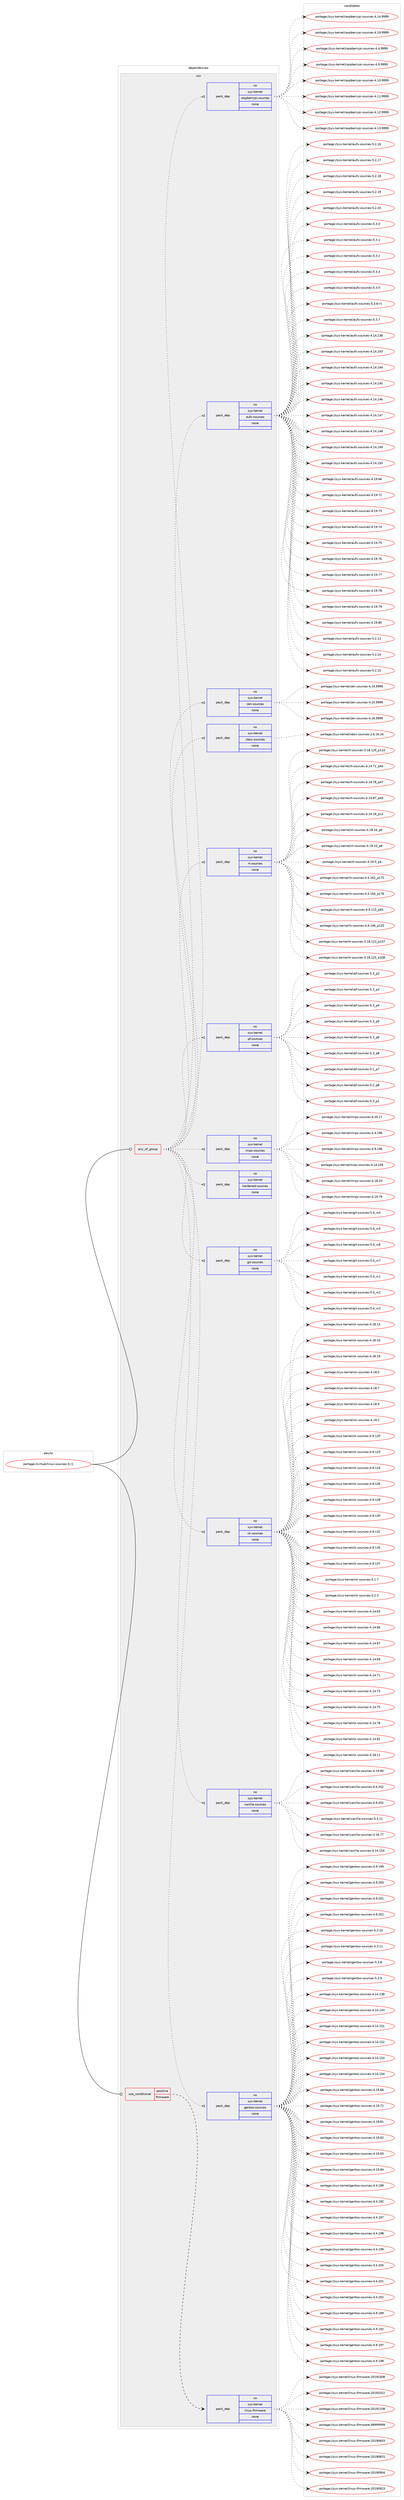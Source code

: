digraph prolog {

# *************
# Graph options
# *************

newrank=true;
concentrate=true;
compound=true;
graph [rankdir=LR,fontname=Helvetica,fontsize=10,ranksep=1.5];#, ranksep=2.5, nodesep=0.2];
edge  [arrowhead=vee];
node  [fontname=Helvetica,fontsize=10];

# **********
# The ebuild
# **********

subgraph cluster_leftcol {
color=gray;
rank=same;
label=<<i>ebuild</i>>;
id [label="portage://virtual/linux-sources-3-r1", color=red, width=4, href="../virtual/linux-sources-3-r1.svg"];
}

# ****************
# The dependencies
# ****************

subgraph cluster_midcol {
color=gray;
label=<<i>dependencies</i>>;
subgraph cluster_compile {
fillcolor="#eeeeee";
style=filled;
label=<<i>compile</i>>;
}
subgraph cluster_compileandrun {
fillcolor="#eeeeee";
style=filled;
label=<<i>compile and run</i>>;
}
subgraph cluster_run {
fillcolor="#eeeeee";
style=filled;
label=<<i>run</i>>;
subgraph any7149 {
dependency434065 [label=<<TABLE BORDER="0" CELLBORDER="1" CELLSPACING="0" CELLPADDING="4"><TR><TD CELLPADDING="10">any_of_group</TD></TR></TABLE>>, shape=none, color=red];subgraph pack321672 {
dependency434066 [label=<<TABLE BORDER="0" CELLBORDER="1" CELLSPACING="0" CELLPADDING="4" WIDTH="220"><TR><TD ROWSPAN="6" CELLPADDING="30">pack_dep</TD></TR><TR><TD WIDTH="110">no</TD></TR><TR><TD>sys-kernel</TD></TR><TR><TD>gentoo-sources</TD></TR><TR><TD>none</TD></TR><TR><TD></TD></TR></TABLE>>, shape=none, color=blue];
}
dependency434065:e -> dependency434066:w [weight=20,style="dotted",arrowhead="oinv"];
subgraph pack321673 {
dependency434067 [label=<<TABLE BORDER="0" CELLBORDER="1" CELLSPACING="0" CELLPADDING="4" WIDTH="220"><TR><TD ROWSPAN="6" CELLPADDING="30">pack_dep</TD></TR><TR><TD WIDTH="110">no</TD></TR><TR><TD>sys-kernel</TD></TR><TR><TD>vanilla-sources</TD></TR><TR><TD>none</TD></TR><TR><TD></TD></TR></TABLE>>, shape=none, color=blue];
}
dependency434065:e -> dependency434067:w [weight=20,style="dotted",arrowhead="oinv"];
subgraph pack321674 {
dependency434068 [label=<<TABLE BORDER="0" CELLBORDER="1" CELLSPACING="0" CELLPADDING="4" WIDTH="220"><TR><TD ROWSPAN="6" CELLPADDING="30">pack_dep</TD></TR><TR><TD WIDTH="110">no</TD></TR><TR><TD>sys-kernel</TD></TR><TR><TD>ck-sources</TD></TR><TR><TD>none</TD></TR><TR><TD></TD></TR></TABLE>>, shape=none, color=blue];
}
dependency434065:e -> dependency434068:w [weight=20,style="dotted",arrowhead="oinv"];
subgraph pack321675 {
dependency434069 [label=<<TABLE BORDER="0" CELLBORDER="1" CELLSPACING="0" CELLPADDING="4" WIDTH="220"><TR><TD ROWSPAN="6" CELLPADDING="30">pack_dep</TD></TR><TR><TD WIDTH="110">no</TD></TR><TR><TD>sys-kernel</TD></TR><TR><TD>git-sources</TD></TR><TR><TD>none</TD></TR><TR><TD></TD></TR></TABLE>>, shape=none, color=blue];
}
dependency434065:e -> dependency434069:w [weight=20,style="dotted",arrowhead="oinv"];
subgraph pack321676 {
dependency434070 [label=<<TABLE BORDER="0" CELLBORDER="1" CELLSPACING="0" CELLPADDING="4" WIDTH="220"><TR><TD ROWSPAN="6" CELLPADDING="30">pack_dep</TD></TR><TR><TD WIDTH="110">no</TD></TR><TR><TD>sys-kernel</TD></TR><TR><TD>hardened-sources</TD></TR><TR><TD>none</TD></TR><TR><TD></TD></TR></TABLE>>, shape=none, color=blue];
}
dependency434065:e -> dependency434070:w [weight=20,style="dotted",arrowhead="oinv"];
subgraph pack321677 {
dependency434071 [label=<<TABLE BORDER="0" CELLBORDER="1" CELLSPACING="0" CELLPADDING="4" WIDTH="220"><TR><TD ROWSPAN="6" CELLPADDING="30">pack_dep</TD></TR><TR><TD WIDTH="110">no</TD></TR><TR><TD>sys-kernel</TD></TR><TR><TD>mips-sources</TD></TR><TR><TD>none</TD></TR><TR><TD></TD></TR></TABLE>>, shape=none, color=blue];
}
dependency434065:e -> dependency434071:w [weight=20,style="dotted",arrowhead="oinv"];
subgraph pack321678 {
dependency434072 [label=<<TABLE BORDER="0" CELLBORDER="1" CELLSPACING="0" CELLPADDING="4" WIDTH="220"><TR><TD ROWSPAN="6" CELLPADDING="30">pack_dep</TD></TR><TR><TD WIDTH="110">no</TD></TR><TR><TD>sys-kernel</TD></TR><TR><TD>pf-sources</TD></TR><TR><TD>none</TD></TR><TR><TD></TD></TR></TABLE>>, shape=none, color=blue];
}
dependency434065:e -> dependency434072:w [weight=20,style="dotted",arrowhead="oinv"];
subgraph pack321679 {
dependency434073 [label=<<TABLE BORDER="0" CELLBORDER="1" CELLSPACING="0" CELLPADDING="4" WIDTH="220"><TR><TD ROWSPAN="6" CELLPADDING="30">pack_dep</TD></TR><TR><TD WIDTH="110">no</TD></TR><TR><TD>sys-kernel</TD></TR><TR><TD>rt-sources</TD></TR><TR><TD>none</TD></TR><TR><TD></TD></TR></TABLE>>, shape=none, color=blue];
}
dependency434065:e -> dependency434073:w [weight=20,style="dotted",arrowhead="oinv"];
subgraph pack321680 {
dependency434074 [label=<<TABLE BORDER="0" CELLBORDER="1" CELLSPACING="0" CELLPADDING="4" WIDTH="220"><TR><TD ROWSPAN="6" CELLPADDING="30">pack_dep</TD></TR><TR><TD WIDTH="110">no</TD></TR><TR><TD>sys-kernel</TD></TR><TR><TD>xbox-sources</TD></TR><TR><TD>none</TD></TR><TR><TD></TD></TR></TABLE>>, shape=none, color=blue];
}
dependency434065:e -> dependency434074:w [weight=20,style="dotted",arrowhead="oinv"];
subgraph pack321681 {
dependency434075 [label=<<TABLE BORDER="0" CELLBORDER="1" CELLSPACING="0" CELLPADDING="4" WIDTH="220"><TR><TD ROWSPAN="6" CELLPADDING="30">pack_dep</TD></TR><TR><TD WIDTH="110">no</TD></TR><TR><TD>sys-kernel</TD></TR><TR><TD>zen-sources</TD></TR><TR><TD>none</TD></TR><TR><TD></TD></TR></TABLE>>, shape=none, color=blue];
}
dependency434065:e -> dependency434075:w [weight=20,style="dotted",arrowhead="oinv"];
subgraph pack321682 {
dependency434076 [label=<<TABLE BORDER="0" CELLBORDER="1" CELLSPACING="0" CELLPADDING="4" WIDTH="220"><TR><TD ROWSPAN="6" CELLPADDING="30">pack_dep</TD></TR><TR><TD WIDTH="110">no</TD></TR><TR><TD>sys-kernel</TD></TR><TR><TD>aufs-sources</TD></TR><TR><TD>none</TD></TR><TR><TD></TD></TR></TABLE>>, shape=none, color=blue];
}
dependency434065:e -> dependency434076:w [weight=20,style="dotted",arrowhead="oinv"];
subgraph pack321683 {
dependency434077 [label=<<TABLE BORDER="0" CELLBORDER="1" CELLSPACING="0" CELLPADDING="4" WIDTH="220"><TR><TD ROWSPAN="6" CELLPADDING="30">pack_dep</TD></TR><TR><TD WIDTH="110">no</TD></TR><TR><TD>sys-kernel</TD></TR><TR><TD>raspberrypi-sources</TD></TR><TR><TD>none</TD></TR><TR><TD></TD></TR></TABLE>>, shape=none, color=blue];
}
dependency434065:e -> dependency434077:w [weight=20,style="dotted",arrowhead="oinv"];
}
id:e -> dependency434065:w [weight=20,style="solid",arrowhead="odot"];
subgraph cond104982 {
dependency434078 [label=<<TABLE BORDER="0" CELLBORDER="1" CELLSPACING="0" CELLPADDING="4"><TR><TD ROWSPAN="3" CELLPADDING="10">use_conditional</TD></TR><TR><TD>positive</TD></TR><TR><TD>firmware</TD></TR></TABLE>>, shape=none, color=red];
subgraph pack321684 {
dependency434079 [label=<<TABLE BORDER="0" CELLBORDER="1" CELLSPACING="0" CELLPADDING="4" WIDTH="220"><TR><TD ROWSPAN="6" CELLPADDING="30">pack_dep</TD></TR><TR><TD WIDTH="110">no</TD></TR><TR><TD>sys-kernel</TD></TR><TR><TD>linux-firmware</TD></TR><TR><TD>none</TD></TR><TR><TD></TD></TR></TABLE>>, shape=none, color=blue];
}
dependency434078:e -> dependency434079:w [weight=20,style="dashed",arrowhead="vee"];
}
id:e -> dependency434078:w [weight=20,style="solid",arrowhead="odot"];
}
}

# **************
# The candidates
# **************

subgraph cluster_choices {
rank=same;
color=gray;
label=<<i>candidates</i>>;

subgraph choice321672 {
color=black;
nodesep=1;
choiceportage11512111545107101114110101108471031011101161111114511511111711499101115455246495246495156 [label="portage://sys-kernel/gentoo-sources-4.14.138", color=red, width=4,href="../sys-kernel/gentoo-sources-4.14.138.svg"];
choiceportage11512111545107101114110101108471031011101161111114511511111711499101115455246495246495251 [label="portage://sys-kernel/gentoo-sources-4.14.143", color=red, width=4,href="../sys-kernel/gentoo-sources-4.14.143.svg"];
choiceportage11512111545107101114110101108471031011101161111114511511111711499101115455246495246495349 [label="portage://sys-kernel/gentoo-sources-4.14.151", color=red, width=4,href="../sys-kernel/gentoo-sources-4.14.151.svg"];
choiceportage11512111545107101114110101108471031011101161111114511511111711499101115455246495246495350 [label="portage://sys-kernel/gentoo-sources-4.14.152", color=red, width=4,href="../sys-kernel/gentoo-sources-4.14.152.svg"];
choiceportage11512111545107101114110101108471031011101161111114511511111711499101115455246495246495351 [label="portage://sys-kernel/gentoo-sources-4.14.153", color=red, width=4,href="../sys-kernel/gentoo-sources-4.14.153.svg"];
choiceportage11512111545107101114110101108471031011101161111114511511111711499101115455246495246495352 [label="portage://sys-kernel/gentoo-sources-4.14.154", color=red, width=4,href="../sys-kernel/gentoo-sources-4.14.154.svg"];
choiceportage115121115451071011141101011084710310111011611111145115111117114991011154552464957465454 [label="portage://sys-kernel/gentoo-sources-4.19.66", color=red, width=4,href="../sys-kernel/gentoo-sources-4.19.66.svg"];
choiceportage115121115451071011141101011084710310111011611111145115111117114991011154552464957465550 [label="portage://sys-kernel/gentoo-sources-4.19.72", color=red, width=4,href="../sys-kernel/gentoo-sources-4.19.72.svg"];
choiceportage115121115451071011141101011084710310111011611111145115111117114991011154552464957465649 [label="portage://sys-kernel/gentoo-sources-4.19.81", color=red, width=4,href="../sys-kernel/gentoo-sources-4.19.81.svg"];
choiceportage115121115451071011141101011084710310111011611111145115111117114991011154552464957465650 [label="portage://sys-kernel/gentoo-sources-4.19.82", color=red, width=4,href="../sys-kernel/gentoo-sources-4.19.82.svg"];
choiceportage115121115451071011141101011084710310111011611111145115111117114991011154552464957465651 [label="portage://sys-kernel/gentoo-sources-4.19.83", color=red, width=4,href="../sys-kernel/gentoo-sources-4.19.83.svg"];
choiceportage115121115451071011141101011084710310111011611111145115111117114991011154552464957465652 [label="portage://sys-kernel/gentoo-sources-4.19.84", color=red, width=4,href="../sys-kernel/gentoo-sources-4.19.84.svg"];
choiceportage115121115451071011141101011084710310111011611111145115111117114991011154552465246495657 [label="portage://sys-kernel/gentoo-sources-4.4.189", color=red, width=4,href="../sys-kernel/gentoo-sources-4.4.189.svg"];
choiceportage115121115451071011141101011084710310111011611111145115111117114991011154552465246495750 [label="portage://sys-kernel/gentoo-sources-4.4.192", color=red, width=4,href="../sys-kernel/gentoo-sources-4.4.192.svg"];
choiceportage115121115451071011141101011084710310111011611111145115111117114991011154552465246495755 [label="portage://sys-kernel/gentoo-sources-4.4.197", color=red, width=4,href="../sys-kernel/gentoo-sources-4.4.197.svg"];
choiceportage115121115451071011141101011084710310111011611111145115111117114991011154552465246495756 [label="portage://sys-kernel/gentoo-sources-4.4.198", color=red, width=4,href="../sys-kernel/gentoo-sources-4.4.198.svg"];
choiceportage115121115451071011141101011084710310111011611111145115111117114991011154552465246495757 [label="portage://sys-kernel/gentoo-sources-4.4.199", color=red, width=4,href="../sys-kernel/gentoo-sources-4.4.199.svg"];
choiceportage115121115451071011141101011084710310111011611111145115111117114991011154552465246504848 [label="portage://sys-kernel/gentoo-sources-4.4.200", color=red, width=4,href="../sys-kernel/gentoo-sources-4.4.200.svg"];
choiceportage115121115451071011141101011084710310111011611111145115111117114991011154552465246504849 [label="portage://sys-kernel/gentoo-sources-4.4.201", color=red, width=4,href="../sys-kernel/gentoo-sources-4.4.201.svg"];
choiceportage115121115451071011141101011084710310111011611111145115111117114991011154552465246504850 [label="portage://sys-kernel/gentoo-sources-4.4.202", color=red, width=4,href="../sys-kernel/gentoo-sources-4.4.202.svg"];
choiceportage115121115451071011141101011084710310111011611111145115111117114991011154552465746495657 [label="portage://sys-kernel/gentoo-sources-4.9.189", color=red, width=4,href="../sys-kernel/gentoo-sources-4.9.189.svg"];
choiceportage115121115451071011141101011084710310111011611111145115111117114991011154552465746495750 [label="portage://sys-kernel/gentoo-sources-4.9.192", color=red, width=4,href="../sys-kernel/gentoo-sources-4.9.192.svg"];
choiceportage115121115451071011141101011084710310111011611111145115111117114991011154552465746495755 [label="portage://sys-kernel/gentoo-sources-4.9.197", color=red, width=4,href="../sys-kernel/gentoo-sources-4.9.197.svg"];
choiceportage115121115451071011141101011084710310111011611111145115111117114991011154552465746495756 [label="portage://sys-kernel/gentoo-sources-4.9.198", color=red, width=4,href="../sys-kernel/gentoo-sources-4.9.198.svg"];
choiceportage115121115451071011141101011084710310111011611111145115111117114991011154552465746495757 [label="portage://sys-kernel/gentoo-sources-4.9.199", color=red, width=4,href="../sys-kernel/gentoo-sources-4.9.199.svg"];
choiceportage115121115451071011141101011084710310111011611111145115111117114991011154552465746504848 [label="portage://sys-kernel/gentoo-sources-4.9.200", color=red, width=4,href="../sys-kernel/gentoo-sources-4.9.200.svg"];
choiceportage115121115451071011141101011084710310111011611111145115111117114991011154552465746504849 [label="portage://sys-kernel/gentoo-sources-4.9.201", color=red, width=4,href="../sys-kernel/gentoo-sources-4.9.201.svg"];
choiceportage115121115451071011141101011084710310111011611111145115111117114991011154552465746504850 [label="portage://sys-kernel/gentoo-sources-4.9.202", color=red, width=4,href="../sys-kernel/gentoo-sources-4.9.202.svg"];
choiceportage1151211154510710111411010110847103101110116111111451151111171149910111545534651464948 [label="portage://sys-kernel/gentoo-sources-5.3.10", color=red, width=4,href="../sys-kernel/gentoo-sources-5.3.10.svg"];
choiceportage1151211154510710111411010110847103101110116111111451151111171149910111545534651464949 [label="portage://sys-kernel/gentoo-sources-5.3.11", color=red, width=4,href="../sys-kernel/gentoo-sources-5.3.11.svg"];
choiceportage11512111545107101114110101108471031011101161111114511511111711499101115455346514656 [label="portage://sys-kernel/gentoo-sources-5.3.8", color=red, width=4,href="../sys-kernel/gentoo-sources-5.3.8.svg"];
choiceportage11512111545107101114110101108471031011101161111114511511111711499101115455346514657 [label="portage://sys-kernel/gentoo-sources-5.3.9", color=red, width=4,href="../sys-kernel/gentoo-sources-5.3.9.svg"];
dependency434066:e -> choiceportage11512111545107101114110101108471031011101161111114511511111711499101115455246495246495156:w [style=dotted,weight="100"];
dependency434066:e -> choiceportage11512111545107101114110101108471031011101161111114511511111711499101115455246495246495251:w [style=dotted,weight="100"];
dependency434066:e -> choiceportage11512111545107101114110101108471031011101161111114511511111711499101115455246495246495349:w [style=dotted,weight="100"];
dependency434066:e -> choiceportage11512111545107101114110101108471031011101161111114511511111711499101115455246495246495350:w [style=dotted,weight="100"];
dependency434066:e -> choiceportage11512111545107101114110101108471031011101161111114511511111711499101115455246495246495351:w [style=dotted,weight="100"];
dependency434066:e -> choiceportage11512111545107101114110101108471031011101161111114511511111711499101115455246495246495352:w [style=dotted,weight="100"];
dependency434066:e -> choiceportage115121115451071011141101011084710310111011611111145115111117114991011154552464957465454:w [style=dotted,weight="100"];
dependency434066:e -> choiceportage115121115451071011141101011084710310111011611111145115111117114991011154552464957465550:w [style=dotted,weight="100"];
dependency434066:e -> choiceportage115121115451071011141101011084710310111011611111145115111117114991011154552464957465649:w [style=dotted,weight="100"];
dependency434066:e -> choiceportage115121115451071011141101011084710310111011611111145115111117114991011154552464957465650:w [style=dotted,weight="100"];
dependency434066:e -> choiceportage115121115451071011141101011084710310111011611111145115111117114991011154552464957465651:w [style=dotted,weight="100"];
dependency434066:e -> choiceportage115121115451071011141101011084710310111011611111145115111117114991011154552464957465652:w [style=dotted,weight="100"];
dependency434066:e -> choiceportage115121115451071011141101011084710310111011611111145115111117114991011154552465246495657:w [style=dotted,weight="100"];
dependency434066:e -> choiceportage115121115451071011141101011084710310111011611111145115111117114991011154552465246495750:w [style=dotted,weight="100"];
dependency434066:e -> choiceportage115121115451071011141101011084710310111011611111145115111117114991011154552465246495755:w [style=dotted,weight="100"];
dependency434066:e -> choiceportage115121115451071011141101011084710310111011611111145115111117114991011154552465246495756:w [style=dotted,weight="100"];
dependency434066:e -> choiceportage115121115451071011141101011084710310111011611111145115111117114991011154552465246495757:w [style=dotted,weight="100"];
dependency434066:e -> choiceportage115121115451071011141101011084710310111011611111145115111117114991011154552465246504848:w [style=dotted,weight="100"];
dependency434066:e -> choiceportage115121115451071011141101011084710310111011611111145115111117114991011154552465246504849:w [style=dotted,weight="100"];
dependency434066:e -> choiceportage115121115451071011141101011084710310111011611111145115111117114991011154552465246504850:w [style=dotted,weight="100"];
dependency434066:e -> choiceportage115121115451071011141101011084710310111011611111145115111117114991011154552465746495657:w [style=dotted,weight="100"];
dependency434066:e -> choiceportage115121115451071011141101011084710310111011611111145115111117114991011154552465746495750:w [style=dotted,weight="100"];
dependency434066:e -> choiceportage115121115451071011141101011084710310111011611111145115111117114991011154552465746495755:w [style=dotted,weight="100"];
dependency434066:e -> choiceportage115121115451071011141101011084710310111011611111145115111117114991011154552465746495756:w [style=dotted,weight="100"];
dependency434066:e -> choiceportage115121115451071011141101011084710310111011611111145115111117114991011154552465746495757:w [style=dotted,weight="100"];
dependency434066:e -> choiceportage115121115451071011141101011084710310111011611111145115111117114991011154552465746504848:w [style=dotted,weight="100"];
dependency434066:e -> choiceportage115121115451071011141101011084710310111011611111145115111117114991011154552465746504849:w [style=dotted,weight="100"];
dependency434066:e -> choiceportage115121115451071011141101011084710310111011611111145115111117114991011154552465746504850:w [style=dotted,weight="100"];
dependency434066:e -> choiceportage1151211154510710111411010110847103101110116111111451151111171149910111545534651464948:w [style=dotted,weight="100"];
dependency434066:e -> choiceportage1151211154510710111411010110847103101110116111111451151111171149910111545534651464949:w [style=dotted,weight="100"];
dependency434066:e -> choiceportage11512111545107101114110101108471031011101161111114511511111711499101115455346514656:w [style=dotted,weight="100"];
dependency434066:e -> choiceportage11512111545107101114110101108471031011101161111114511511111711499101115455346514657:w [style=dotted,weight="100"];
}
subgraph choice321673 {
color=black;
nodesep=1;
choiceportage1151211154510710111411010110847118971101051081089745115111117114991011154551464954465555 [label="portage://sys-kernel/vanilla-sources-3.16.77", color=red, width=4,href="../sys-kernel/vanilla-sources-3.16.77.svg"];
choiceportage115121115451071011141101011084711897110105108108974511511111711499101115455246495246495352 [label="portage://sys-kernel/vanilla-sources-4.14.154", color=red, width=4,href="../sys-kernel/vanilla-sources-4.14.154.svg"];
choiceportage1151211154510710111411010110847118971101051081089745115111117114991011154552464957465652 [label="portage://sys-kernel/vanilla-sources-4.19.84", color=red, width=4,href="../sys-kernel/vanilla-sources-4.19.84.svg"];
choiceportage1151211154510710111411010110847118971101051081089745115111117114991011154552465246504850 [label="portage://sys-kernel/vanilla-sources-4.4.202", color=red, width=4,href="../sys-kernel/vanilla-sources-4.4.202.svg"];
choiceportage1151211154510710111411010110847118971101051081089745115111117114991011154552465746504850 [label="portage://sys-kernel/vanilla-sources-4.9.202", color=red, width=4,href="../sys-kernel/vanilla-sources-4.9.202.svg"];
choiceportage11512111545107101114110101108471189711010510810897451151111171149910111545534651464949 [label="portage://sys-kernel/vanilla-sources-5.3.11", color=red, width=4,href="../sys-kernel/vanilla-sources-5.3.11.svg"];
dependency434067:e -> choiceportage1151211154510710111411010110847118971101051081089745115111117114991011154551464954465555:w [style=dotted,weight="100"];
dependency434067:e -> choiceportage115121115451071011141101011084711897110105108108974511511111711499101115455246495246495352:w [style=dotted,weight="100"];
dependency434067:e -> choiceportage1151211154510710111411010110847118971101051081089745115111117114991011154552464957465652:w [style=dotted,weight="100"];
dependency434067:e -> choiceportage1151211154510710111411010110847118971101051081089745115111117114991011154552465246504850:w [style=dotted,weight="100"];
dependency434067:e -> choiceportage1151211154510710111411010110847118971101051081089745115111117114991011154552465746504850:w [style=dotted,weight="100"];
dependency434067:e -> choiceportage11512111545107101114110101108471189711010510810897451151111171149910111545534651464949:w [style=dotted,weight="100"];
}
subgraph choice321674 {
color=black;
nodesep=1;
choiceportage11512111545107101114110101108479910745115111117114991011154552464952465451 [label="portage://sys-kernel/ck-sources-4.14.63", color=red, width=4,href="../sys-kernel/ck-sources-4.14.63.svg"];
choiceportage11512111545107101114110101108479910745115111117114991011154552464952465454 [label="portage://sys-kernel/ck-sources-4.14.66", color=red, width=4,href="../sys-kernel/ck-sources-4.14.66.svg"];
choiceportage11512111545107101114110101108479910745115111117114991011154552464952465455 [label="portage://sys-kernel/ck-sources-4.14.67", color=red, width=4,href="../sys-kernel/ck-sources-4.14.67.svg"];
choiceportage11512111545107101114110101108479910745115111117114991011154552464952465457 [label="portage://sys-kernel/ck-sources-4.14.69", color=red, width=4,href="../sys-kernel/ck-sources-4.14.69.svg"];
choiceportage11512111545107101114110101108479910745115111117114991011154552464952465549 [label="portage://sys-kernel/ck-sources-4.14.71", color=red, width=4,href="../sys-kernel/ck-sources-4.14.71.svg"];
choiceportage11512111545107101114110101108479910745115111117114991011154552464952465551 [label="portage://sys-kernel/ck-sources-4.14.73", color=red, width=4,href="../sys-kernel/ck-sources-4.14.73.svg"];
choiceportage11512111545107101114110101108479910745115111117114991011154552464952465553 [label="portage://sys-kernel/ck-sources-4.14.75", color=red, width=4,href="../sys-kernel/ck-sources-4.14.75.svg"];
choiceportage11512111545107101114110101108479910745115111117114991011154552464952465556 [label="portage://sys-kernel/ck-sources-4.14.78", color=red, width=4,href="../sys-kernel/ck-sources-4.14.78.svg"];
choiceportage11512111545107101114110101108479910745115111117114991011154552464952465649 [label="portage://sys-kernel/ck-sources-4.14.81", color=red, width=4,href="../sys-kernel/ck-sources-4.14.81.svg"];
choiceportage11512111545107101114110101108479910745115111117114991011154552464956464949 [label="portage://sys-kernel/ck-sources-4.18.11", color=red, width=4,href="../sys-kernel/ck-sources-4.18.11.svg"];
choiceportage11512111545107101114110101108479910745115111117114991011154552464956464951 [label="portage://sys-kernel/ck-sources-4.18.13", color=red, width=4,href="../sys-kernel/ck-sources-4.18.13.svg"];
choiceportage11512111545107101114110101108479910745115111117114991011154552464956464954 [label="portage://sys-kernel/ck-sources-4.18.16", color=red, width=4,href="../sys-kernel/ck-sources-4.18.16.svg"];
choiceportage11512111545107101114110101108479910745115111117114991011154552464956464957 [label="portage://sys-kernel/ck-sources-4.18.19", color=red, width=4,href="../sys-kernel/ck-sources-4.18.19.svg"];
choiceportage115121115451071011141101011084799107451151111171149910111545524649564653 [label="portage://sys-kernel/ck-sources-4.18.5", color=red, width=4,href="../sys-kernel/ck-sources-4.18.5.svg"];
choiceportage115121115451071011141101011084799107451151111171149910111545524649564655 [label="portage://sys-kernel/ck-sources-4.18.7", color=red, width=4,href="../sys-kernel/ck-sources-4.18.7.svg"];
choiceportage115121115451071011141101011084799107451151111171149910111545524649564657 [label="portage://sys-kernel/ck-sources-4.18.9", color=red, width=4,href="../sys-kernel/ck-sources-4.18.9.svg"];
choiceportage115121115451071011141101011084799107451151111171149910111545524649574650 [label="portage://sys-kernel/ck-sources-4.19.2", color=red, width=4,href="../sys-kernel/ck-sources-4.19.2.svg"];
choiceportage11512111545107101114110101108479910745115111117114991011154552465746495048 [label="portage://sys-kernel/ck-sources-4.9.120", color=red, width=4,href="../sys-kernel/ck-sources-4.9.120.svg"];
choiceportage11512111545107101114110101108479910745115111117114991011154552465746495051 [label="portage://sys-kernel/ck-sources-4.9.123", color=red, width=4,href="../sys-kernel/ck-sources-4.9.123.svg"];
choiceportage11512111545107101114110101108479910745115111117114991011154552465746495052 [label="portage://sys-kernel/ck-sources-4.9.124", color=red, width=4,href="../sys-kernel/ck-sources-4.9.124.svg"];
choiceportage11512111545107101114110101108479910745115111117114991011154552465746495054 [label="portage://sys-kernel/ck-sources-4.9.126", color=red, width=4,href="../sys-kernel/ck-sources-4.9.126.svg"];
choiceportage11512111545107101114110101108479910745115111117114991011154552465746495056 [label="portage://sys-kernel/ck-sources-4.9.128", color=red, width=4,href="../sys-kernel/ck-sources-4.9.128.svg"];
choiceportage11512111545107101114110101108479910745115111117114991011154552465746495148 [label="portage://sys-kernel/ck-sources-4.9.130", color=red, width=4,href="../sys-kernel/ck-sources-4.9.130.svg"];
choiceportage11512111545107101114110101108479910745115111117114991011154552465746495150 [label="portage://sys-kernel/ck-sources-4.9.132", color=red, width=4,href="../sys-kernel/ck-sources-4.9.132.svg"];
choiceportage11512111545107101114110101108479910745115111117114991011154552465746495153 [label="portage://sys-kernel/ck-sources-4.9.135", color=red, width=4,href="../sys-kernel/ck-sources-4.9.135.svg"];
choiceportage11512111545107101114110101108479910745115111117114991011154552465746495155 [label="portage://sys-kernel/ck-sources-4.9.137", color=red, width=4,href="../sys-kernel/ck-sources-4.9.137.svg"];
choiceportage1151211154510710111411010110847991074511511111711499101115455346494655 [label="portage://sys-kernel/ck-sources-5.1.7", color=red, width=4,href="../sys-kernel/ck-sources-5.1.7.svg"];
choiceportage1151211154510710111411010110847991074511511111711499101115455346504651 [label="portage://sys-kernel/ck-sources-5.2.3", color=red, width=4,href="../sys-kernel/ck-sources-5.2.3.svg"];
dependency434068:e -> choiceportage11512111545107101114110101108479910745115111117114991011154552464952465451:w [style=dotted,weight="100"];
dependency434068:e -> choiceportage11512111545107101114110101108479910745115111117114991011154552464952465454:w [style=dotted,weight="100"];
dependency434068:e -> choiceportage11512111545107101114110101108479910745115111117114991011154552464952465455:w [style=dotted,weight="100"];
dependency434068:e -> choiceportage11512111545107101114110101108479910745115111117114991011154552464952465457:w [style=dotted,weight="100"];
dependency434068:e -> choiceportage11512111545107101114110101108479910745115111117114991011154552464952465549:w [style=dotted,weight="100"];
dependency434068:e -> choiceportage11512111545107101114110101108479910745115111117114991011154552464952465551:w [style=dotted,weight="100"];
dependency434068:e -> choiceportage11512111545107101114110101108479910745115111117114991011154552464952465553:w [style=dotted,weight="100"];
dependency434068:e -> choiceportage11512111545107101114110101108479910745115111117114991011154552464952465556:w [style=dotted,weight="100"];
dependency434068:e -> choiceportage11512111545107101114110101108479910745115111117114991011154552464952465649:w [style=dotted,weight="100"];
dependency434068:e -> choiceportage11512111545107101114110101108479910745115111117114991011154552464956464949:w [style=dotted,weight="100"];
dependency434068:e -> choiceportage11512111545107101114110101108479910745115111117114991011154552464956464951:w [style=dotted,weight="100"];
dependency434068:e -> choiceportage11512111545107101114110101108479910745115111117114991011154552464956464954:w [style=dotted,weight="100"];
dependency434068:e -> choiceportage11512111545107101114110101108479910745115111117114991011154552464956464957:w [style=dotted,weight="100"];
dependency434068:e -> choiceportage115121115451071011141101011084799107451151111171149910111545524649564653:w [style=dotted,weight="100"];
dependency434068:e -> choiceportage115121115451071011141101011084799107451151111171149910111545524649564655:w [style=dotted,weight="100"];
dependency434068:e -> choiceportage115121115451071011141101011084799107451151111171149910111545524649564657:w [style=dotted,weight="100"];
dependency434068:e -> choiceportage115121115451071011141101011084799107451151111171149910111545524649574650:w [style=dotted,weight="100"];
dependency434068:e -> choiceportage11512111545107101114110101108479910745115111117114991011154552465746495048:w [style=dotted,weight="100"];
dependency434068:e -> choiceportage11512111545107101114110101108479910745115111117114991011154552465746495051:w [style=dotted,weight="100"];
dependency434068:e -> choiceportage11512111545107101114110101108479910745115111117114991011154552465746495052:w [style=dotted,weight="100"];
dependency434068:e -> choiceportage11512111545107101114110101108479910745115111117114991011154552465746495054:w [style=dotted,weight="100"];
dependency434068:e -> choiceportage11512111545107101114110101108479910745115111117114991011154552465746495056:w [style=dotted,weight="100"];
dependency434068:e -> choiceportage11512111545107101114110101108479910745115111117114991011154552465746495148:w [style=dotted,weight="100"];
dependency434068:e -> choiceportage11512111545107101114110101108479910745115111117114991011154552465746495150:w [style=dotted,weight="100"];
dependency434068:e -> choiceportage11512111545107101114110101108479910745115111117114991011154552465746495153:w [style=dotted,weight="100"];
dependency434068:e -> choiceportage11512111545107101114110101108479910745115111117114991011154552465746495155:w [style=dotted,weight="100"];
dependency434068:e -> choiceportage1151211154510710111411010110847991074511511111711499101115455346494655:w [style=dotted,weight="100"];
dependency434068:e -> choiceportage1151211154510710111411010110847991074511511111711499101115455346504651:w [style=dotted,weight="100"];
}
subgraph choice321675 {
color=black;
nodesep=1;
choiceportage1151211154510710111411010110847103105116451151111171149910111545534652951149949 [label="portage://sys-kernel/git-sources-5.4_rc1", color=red, width=4,href="../sys-kernel/git-sources-5.4_rc1.svg"];
choiceportage1151211154510710111411010110847103105116451151111171149910111545534652951149950 [label="portage://sys-kernel/git-sources-5.4_rc2", color=red, width=4,href="../sys-kernel/git-sources-5.4_rc2.svg"];
choiceportage1151211154510710111411010110847103105116451151111171149910111545534652951149951 [label="portage://sys-kernel/git-sources-5.4_rc3", color=red, width=4,href="../sys-kernel/git-sources-5.4_rc3.svg"];
choiceportage1151211154510710111411010110847103105116451151111171149910111545534652951149952 [label="portage://sys-kernel/git-sources-5.4_rc4", color=red, width=4,href="../sys-kernel/git-sources-5.4_rc4.svg"];
choiceportage1151211154510710111411010110847103105116451151111171149910111545534652951149953 [label="portage://sys-kernel/git-sources-5.4_rc5", color=red, width=4,href="../sys-kernel/git-sources-5.4_rc5.svg"];
choiceportage1151211154510710111411010110847103105116451151111171149910111545534652951149954 [label="portage://sys-kernel/git-sources-5.4_rc6", color=red, width=4,href="../sys-kernel/git-sources-5.4_rc6.svg"];
choiceportage1151211154510710111411010110847103105116451151111171149910111545534652951149955 [label="portage://sys-kernel/git-sources-5.4_rc7", color=red, width=4,href="../sys-kernel/git-sources-5.4_rc7.svg"];
dependency434069:e -> choiceportage1151211154510710111411010110847103105116451151111171149910111545534652951149949:w [style=dotted,weight="100"];
dependency434069:e -> choiceportage1151211154510710111411010110847103105116451151111171149910111545534652951149950:w [style=dotted,weight="100"];
dependency434069:e -> choiceportage1151211154510710111411010110847103105116451151111171149910111545534652951149951:w [style=dotted,weight="100"];
dependency434069:e -> choiceportage1151211154510710111411010110847103105116451151111171149910111545534652951149952:w [style=dotted,weight="100"];
dependency434069:e -> choiceportage1151211154510710111411010110847103105116451151111171149910111545534652951149953:w [style=dotted,weight="100"];
dependency434069:e -> choiceportage1151211154510710111411010110847103105116451151111171149910111545534652951149954:w [style=dotted,weight="100"];
dependency434069:e -> choiceportage1151211154510710111411010110847103105116451151111171149910111545534652951149955:w [style=dotted,weight="100"];
}
subgraph choice321676 {
color=black;
nodesep=1;
}
subgraph choice321677 {
color=black;
nodesep=1;
choiceportage11512111545107101114110101108471091051121154511511111711499101115455246495246495257 [label="portage://sys-kernel/mips-sources-4.14.149", color=red, width=4,href="../sys-kernel/mips-sources-4.14.149.svg"];
choiceportage115121115451071011141101011084710910511211545115111117114991011154552464956465048 [label="portage://sys-kernel/mips-sources-4.18.20", color=red, width=4,href="../sys-kernel/mips-sources-4.18.20.svg"];
choiceportage115121115451071011141101011084710910511211545115111117114991011154552464957465557 [label="portage://sys-kernel/mips-sources-4.19.79", color=red, width=4,href="../sys-kernel/mips-sources-4.19.79.svg"];
choiceportage115121115451071011141101011084710910511211545115111117114991011154552465048464955 [label="portage://sys-kernel/mips-sources-4.20.17", color=red, width=4,href="../sys-kernel/mips-sources-4.20.17.svg"];
choiceportage115121115451071011141101011084710910511211545115111117114991011154552465246495754 [label="portage://sys-kernel/mips-sources-4.4.196", color=red, width=4,href="../sys-kernel/mips-sources-4.4.196.svg"];
choiceportage115121115451071011141101011084710910511211545115111117114991011154552465746495754 [label="portage://sys-kernel/mips-sources-4.9.196", color=red, width=4,href="../sys-kernel/mips-sources-4.9.196.svg"];
dependency434071:e -> choiceportage11512111545107101114110101108471091051121154511511111711499101115455246495246495257:w [style=dotted,weight="100"];
dependency434071:e -> choiceportage115121115451071011141101011084710910511211545115111117114991011154552464956465048:w [style=dotted,weight="100"];
dependency434071:e -> choiceportage115121115451071011141101011084710910511211545115111117114991011154552464957465557:w [style=dotted,weight="100"];
dependency434071:e -> choiceportage115121115451071011141101011084710910511211545115111117114991011154552465048464955:w [style=dotted,weight="100"];
dependency434071:e -> choiceportage115121115451071011141101011084710910511211545115111117114991011154552465246495754:w [style=dotted,weight="100"];
dependency434071:e -> choiceportage115121115451071011141101011084710910511211545115111117114991011154552465746495754:w [style=dotted,weight="100"];
}
subgraph choice321678 {
color=black;
nodesep=1;
choiceportage11512111545107101114110101108471121024511511111711499101115455346499511255 [label="portage://sys-kernel/pf-sources-5.1_p7", color=red, width=4,href="../sys-kernel/pf-sources-5.1_p7.svg"];
choiceportage11512111545107101114110101108471121024511511111711499101115455346509511256 [label="portage://sys-kernel/pf-sources-5.2_p8", color=red, width=4,href="../sys-kernel/pf-sources-5.2_p8.svg"];
choiceportage11512111545107101114110101108471121024511511111711499101115455346519511249 [label="portage://sys-kernel/pf-sources-5.3_p1", color=red, width=4,href="../sys-kernel/pf-sources-5.3_p1.svg"];
choiceportage11512111545107101114110101108471121024511511111711499101115455346519511250 [label="portage://sys-kernel/pf-sources-5.3_p2", color=red, width=4,href="../sys-kernel/pf-sources-5.3_p2.svg"];
choiceportage11512111545107101114110101108471121024511511111711499101115455346519511251 [label="portage://sys-kernel/pf-sources-5.3_p3", color=red, width=4,href="../sys-kernel/pf-sources-5.3_p3.svg"];
choiceportage11512111545107101114110101108471121024511511111711499101115455346519511252 [label="portage://sys-kernel/pf-sources-5.3_p4", color=red, width=4,href="../sys-kernel/pf-sources-5.3_p4.svg"];
choiceportage11512111545107101114110101108471121024511511111711499101115455346519511253 [label="portage://sys-kernel/pf-sources-5.3_p5", color=red, width=4,href="../sys-kernel/pf-sources-5.3_p5.svg"];
choiceportage11512111545107101114110101108471121024511511111711499101115455346519511254 [label="portage://sys-kernel/pf-sources-5.3_p6", color=red, width=4,href="../sys-kernel/pf-sources-5.3_p6.svg"];
choiceportage11512111545107101114110101108471121024511511111711499101115455346519511256 [label="portage://sys-kernel/pf-sources-5.3_p8", color=red, width=4,href="../sys-kernel/pf-sources-5.3_p8.svg"];
dependency434072:e -> choiceportage11512111545107101114110101108471121024511511111711499101115455346499511255:w [style=dotted,weight="100"];
dependency434072:e -> choiceportage11512111545107101114110101108471121024511511111711499101115455346509511256:w [style=dotted,weight="100"];
dependency434072:e -> choiceportage11512111545107101114110101108471121024511511111711499101115455346519511249:w [style=dotted,weight="100"];
dependency434072:e -> choiceportage11512111545107101114110101108471121024511511111711499101115455346519511250:w [style=dotted,weight="100"];
dependency434072:e -> choiceportage11512111545107101114110101108471121024511511111711499101115455346519511251:w [style=dotted,weight="100"];
dependency434072:e -> choiceportage11512111545107101114110101108471121024511511111711499101115455346519511252:w [style=dotted,weight="100"];
dependency434072:e -> choiceportage11512111545107101114110101108471121024511511111711499101115455346519511253:w [style=dotted,weight="100"];
dependency434072:e -> choiceportage11512111545107101114110101108471121024511511111711499101115455346519511254:w [style=dotted,weight="100"];
dependency434072:e -> choiceportage11512111545107101114110101108471121024511511111711499101115455346519511256:w [style=dotted,weight="100"];
}
subgraph choice321679 {
color=black;
nodesep=1;
choiceportage1151211154510710111411010110847114116451151111171149910111545514649564649505195112494855 [label="portage://sys-kernel/rt-sources-3.18.123_p107", color=red, width=4,href="../sys-kernel/rt-sources-3.18.123_p107.svg"];
choiceportage1151211154510710111411010110847114116451151111171149910111545514649564649505395112494856 [label="portage://sys-kernel/rt-sources-3.18.125_p108", color=red, width=4,href="../sys-kernel/rt-sources-3.18.125_p108.svg"];
choiceportage1151211154510710111411010110847114116451151111171149910111545514649564649505795112494948 [label="portage://sys-kernel/rt-sources-3.18.129_p110", color=red, width=4,href="../sys-kernel/rt-sources-3.18.129_p110.svg"];
choiceportage115121115451071011141101011084711411645115111117114991011154552464952465549951125252 [label="portage://sys-kernel/rt-sources-4.14.71_p44", color=red, width=4,href="../sys-kernel/rt-sources-4.14.71_p44.svg"];
choiceportage115121115451071011141101011084711411645115111117114991011154552464952465556951125255 [label="portage://sys-kernel/rt-sources-4.14.78_p47", color=red, width=4,href="../sys-kernel/rt-sources-4.14.78_p47.svg"];
choiceportage115121115451071011141101011084711411645115111117114991011154552464952465655951125257 [label="portage://sys-kernel/rt-sources-4.14.87_p49", color=red, width=4,href="../sys-kernel/rt-sources-4.14.87_p49.svg"];
choiceportage115121115451071011141101011084711411645115111117114991011154552464954464956951124950 [label="portage://sys-kernel/rt-sources-4.16.18_p12", color=red, width=4,href="../sys-kernel/rt-sources-4.16.18_p12.svg"];
choiceportage1151211154510710111411010110847114116451151111171149910111545524649564649549511257 [label="portage://sys-kernel/rt-sources-4.18.16_p9", color=red, width=4,href="../sys-kernel/rt-sources-4.18.16_p9.svg"];
choiceportage1151211154510710111411010110847114116451151111171149910111545524649574649489511256 [label="portage://sys-kernel/rt-sources-4.19.10_p8", color=red, width=4,href="../sys-kernel/rt-sources-4.19.10_p8.svg"];
choiceportage11512111545107101114110101108471141164511511111711499101115455246495746539511252 [label="portage://sys-kernel/rt-sources-4.19.5_p4", color=red, width=4,href="../sys-kernel/rt-sources-4.19.5_p4.svg"];
choiceportage11512111545107101114110101108471141164511511111711499101115455246524649545095112495553 [label="portage://sys-kernel/rt-sources-4.4.162_p175", color=red, width=4,href="../sys-kernel/rt-sources-4.4.162_p175.svg"];
choiceportage11512111545107101114110101108471141164511511111711499101115455246524649545295112495554 [label="portage://sys-kernel/rt-sources-4.4.164_p176", color=red, width=4,href="../sys-kernel/rt-sources-4.4.164_p176.svg"];
choiceportage115121115451071011141101011084711411645115111117114991011154552465746494953951125751 [label="portage://sys-kernel/rt-sources-4.9.115_p93", color=red, width=4,href="../sys-kernel/rt-sources-4.9.115_p93.svg"];
choiceportage11512111545107101114110101108471141164511511111711499101115455246574649525495112495053 [label="portage://sys-kernel/rt-sources-4.9.146_p125", color=red, width=4,href="../sys-kernel/rt-sources-4.9.146_p125.svg"];
dependency434073:e -> choiceportage1151211154510710111411010110847114116451151111171149910111545514649564649505195112494855:w [style=dotted,weight="100"];
dependency434073:e -> choiceportage1151211154510710111411010110847114116451151111171149910111545514649564649505395112494856:w [style=dotted,weight="100"];
dependency434073:e -> choiceportage1151211154510710111411010110847114116451151111171149910111545514649564649505795112494948:w [style=dotted,weight="100"];
dependency434073:e -> choiceportage115121115451071011141101011084711411645115111117114991011154552464952465549951125252:w [style=dotted,weight="100"];
dependency434073:e -> choiceportage115121115451071011141101011084711411645115111117114991011154552464952465556951125255:w [style=dotted,weight="100"];
dependency434073:e -> choiceportage115121115451071011141101011084711411645115111117114991011154552464952465655951125257:w [style=dotted,weight="100"];
dependency434073:e -> choiceportage115121115451071011141101011084711411645115111117114991011154552464954464956951124950:w [style=dotted,weight="100"];
dependency434073:e -> choiceportage1151211154510710111411010110847114116451151111171149910111545524649564649549511257:w [style=dotted,weight="100"];
dependency434073:e -> choiceportage1151211154510710111411010110847114116451151111171149910111545524649574649489511256:w [style=dotted,weight="100"];
dependency434073:e -> choiceportage11512111545107101114110101108471141164511511111711499101115455246495746539511252:w [style=dotted,weight="100"];
dependency434073:e -> choiceportage11512111545107101114110101108471141164511511111711499101115455246524649545095112495553:w [style=dotted,weight="100"];
dependency434073:e -> choiceportage11512111545107101114110101108471141164511511111711499101115455246524649545295112495554:w [style=dotted,weight="100"];
dependency434073:e -> choiceportage115121115451071011141101011084711411645115111117114991011154552465746494953951125751:w [style=dotted,weight="100"];
dependency434073:e -> choiceportage11512111545107101114110101108471141164511511111711499101115455246574649525495112495053:w [style=dotted,weight="100"];
}
subgraph choice321680 {
color=black;
nodesep=1;
choiceportage115121115451071011141101011084712098111120451151111171149910111545504654464954465054 [label="portage://sys-kernel/xbox-sources-2.6.16.26", color=red, width=4,href="../sys-kernel/xbox-sources-2.6.16.26.svg"];
dependency434074:e -> choiceportage115121115451071011141101011084712098111120451151111171149910111545504654464954465054:w [style=dotted,weight="100"];
}
subgraph choice321681 {
color=black;
nodesep=1;
choiceportage1151211154510710111411010110847122101110451151111171149910111545524649524657575757 [label="portage://sys-kernel/zen-sources-4.14.9999", color=red, width=4,href="../sys-kernel/zen-sources-4.14.9999.svg"];
choiceportage1151211154510710111411010110847122101110451151111171149910111545524649534657575757 [label="portage://sys-kernel/zen-sources-4.15.9999", color=red, width=4,href="../sys-kernel/zen-sources-4.15.9999.svg"];
choiceportage1151211154510710111411010110847122101110451151111171149910111545524649544657575757 [label="portage://sys-kernel/zen-sources-4.16.9999", color=red, width=4,href="../sys-kernel/zen-sources-4.16.9999.svg"];
dependency434075:e -> choiceportage1151211154510710111411010110847122101110451151111171149910111545524649524657575757:w [style=dotted,weight="100"];
dependency434075:e -> choiceportage1151211154510710111411010110847122101110451151111171149910111545524649534657575757:w [style=dotted,weight="100"];
dependency434075:e -> choiceportage1151211154510710111411010110847122101110451151111171149910111545524649544657575757:w [style=dotted,weight="100"];
}
subgraph choice321682 {
color=black;
nodesep=1;
choiceportage1151211154510710111411010110847971171021154511511111711499101115455246495246495156 [label="portage://sys-kernel/aufs-sources-4.14.138", color=red, width=4,href="../sys-kernel/aufs-sources-4.14.138.svg"];
choiceportage1151211154510710111411010110847971171021154511511111711499101115455246495246495251 [label="portage://sys-kernel/aufs-sources-4.14.143", color=red, width=4,href="../sys-kernel/aufs-sources-4.14.143.svg"];
choiceportage1151211154510710111411010110847971171021154511511111711499101115455246495246495252 [label="portage://sys-kernel/aufs-sources-4.14.144", color=red, width=4,href="../sys-kernel/aufs-sources-4.14.144.svg"];
choiceportage1151211154510710111411010110847971171021154511511111711499101115455246495246495253 [label="portage://sys-kernel/aufs-sources-4.14.145", color=red, width=4,href="../sys-kernel/aufs-sources-4.14.145.svg"];
choiceportage1151211154510710111411010110847971171021154511511111711499101115455246495246495254 [label="portage://sys-kernel/aufs-sources-4.14.146", color=red, width=4,href="../sys-kernel/aufs-sources-4.14.146.svg"];
choiceportage1151211154510710111411010110847971171021154511511111711499101115455246495246495255 [label="portage://sys-kernel/aufs-sources-4.14.147", color=red, width=4,href="../sys-kernel/aufs-sources-4.14.147.svg"];
choiceportage1151211154510710111411010110847971171021154511511111711499101115455246495246495256 [label="portage://sys-kernel/aufs-sources-4.14.148", color=red, width=4,href="../sys-kernel/aufs-sources-4.14.148.svg"];
choiceportage1151211154510710111411010110847971171021154511511111711499101115455246495246495257 [label="portage://sys-kernel/aufs-sources-4.14.149", color=red, width=4,href="../sys-kernel/aufs-sources-4.14.149.svg"];
choiceportage1151211154510710111411010110847971171021154511511111711499101115455246495246495348 [label="portage://sys-kernel/aufs-sources-4.14.150", color=red, width=4,href="../sys-kernel/aufs-sources-4.14.150.svg"];
choiceportage11512111545107101114110101108479711710211545115111117114991011154552464957465454 [label="portage://sys-kernel/aufs-sources-4.19.66", color=red, width=4,href="../sys-kernel/aufs-sources-4.19.66.svg"];
choiceportage11512111545107101114110101108479711710211545115111117114991011154552464957465550 [label="portage://sys-kernel/aufs-sources-4.19.72", color=red, width=4,href="../sys-kernel/aufs-sources-4.19.72.svg"];
choiceportage11512111545107101114110101108479711710211545115111117114991011154552464957465551 [label="portage://sys-kernel/aufs-sources-4.19.73", color=red, width=4,href="../sys-kernel/aufs-sources-4.19.73.svg"];
choiceportage11512111545107101114110101108479711710211545115111117114991011154552464957465552 [label="portage://sys-kernel/aufs-sources-4.19.74", color=red, width=4,href="../sys-kernel/aufs-sources-4.19.74.svg"];
choiceportage11512111545107101114110101108479711710211545115111117114991011154552464957465553 [label="portage://sys-kernel/aufs-sources-4.19.75", color=red, width=4,href="../sys-kernel/aufs-sources-4.19.75.svg"];
choiceportage11512111545107101114110101108479711710211545115111117114991011154552464957465554 [label="portage://sys-kernel/aufs-sources-4.19.76", color=red, width=4,href="../sys-kernel/aufs-sources-4.19.76.svg"];
choiceportage11512111545107101114110101108479711710211545115111117114991011154552464957465555 [label="portage://sys-kernel/aufs-sources-4.19.77", color=red, width=4,href="../sys-kernel/aufs-sources-4.19.77.svg"];
choiceportage11512111545107101114110101108479711710211545115111117114991011154552464957465556 [label="portage://sys-kernel/aufs-sources-4.19.78", color=red, width=4,href="../sys-kernel/aufs-sources-4.19.78.svg"];
choiceportage11512111545107101114110101108479711710211545115111117114991011154552464957465557 [label="portage://sys-kernel/aufs-sources-4.19.79", color=red, width=4,href="../sys-kernel/aufs-sources-4.19.79.svg"];
choiceportage11512111545107101114110101108479711710211545115111117114991011154552464957465648 [label="portage://sys-kernel/aufs-sources-4.19.80", color=red, width=4,href="../sys-kernel/aufs-sources-4.19.80.svg"];
choiceportage115121115451071011141101011084797117102115451151111171149910111545534650464951 [label="portage://sys-kernel/aufs-sources-5.2.13", color=red, width=4,href="../sys-kernel/aufs-sources-5.2.13.svg"];
choiceportage115121115451071011141101011084797117102115451151111171149910111545534650464952 [label="portage://sys-kernel/aufs-sources-5.2.14", color=red, width=4,href="../sys-kernel/aufs-sources-5.2.14.svg"];
choiceportage115121115451071011141101011084797117102115451151111171149910111545534650464953 [label="portage://sys-kernel/aufs-sources-5.2.15", color=red, width=4,href="../sys-kernel/aufs-sources-5.2.15.svg"];
choiceportage115121115451071011141101011084797117102115451151111171149910111545534650464954 [label="portage://sys-kernel/aufs-sources-5.2.16", color=red, width=4,href="../sys-kernel/aufs-sources-5.2.16.svg"];
choiceportage115121115451071011141101011084797117102115451151111171149910111545534650464955 [label="portage://sys-kernel/aufs-sources-5.2.17", color=red, width=4,href="../sys-kernel/aufs-sources-5.2.17.svg"];
choiceportage115121115451071011141101011084797117102115451151111171149910111545534650464956 [label="portage://sys-kernel/aufs-sources-5.2.18", color=red, width=4,href="../sys-kernel/aufs-sources-5.2.18.svg"];
choiceportage115121115451071011141101011084797117102115451151111171149910111545534650464957 [label="portage://sys-kernel/aufs-sources-5.2.19", color=red, width=4,href="../sys-kernel/aufs-sources-5.2.19.svg"];
choiceportage115121115451071011141101011084797117102115451151111171149910111545534650465048 [label="portage://sys-kernel/aufs-sources-5.2.20", color=red, width=4,href="../sys-kernel/aufs-sources-5.2.20.svg"];
choiceportage1151211154510710111411010110847971171021154511511111711499101115455346514648 [label="portage://sys-kernel/aufs-sources-5.3.0", color=red, width=4,href="../sys-kernel/aufs-sources-5.3.0.svg"];
choiceportage1151211154510710111411010110847971171021154511511111711499101115455346514649 [label="portage://sys-kernel/aufs-sources-5.3.1", color=red, width=4,href="../sys-kernel/aufs-sources-5.3.1.svg"];
choiceportage1151211154510710111411010110847971171021154511511111711499101115455346514650 [label="portage://sys-kernel/aufs-sources-5.3.2", color=red, width=4,href="../sys-kernel/aufs-sources-5.3.2.svg"];
choiceportage1151211154510710111411010110847971171021154511511111711499101115455346514652 [label="portage://sys-kernel/aufs-sources-5.3.4", color=red, width=4,href="../sys-kernel/aufs-sources-5.3.4.svg"];
choiceportage1151211154510710111411010110847971171021154511511111711499101115455346514653 [label="portage://sys-kernel/aufs-sources-5.3.5", color=red, width=4,href="../sys-kernel/aufs-sources-5.3.5.svg"];
choiceportage11512111545107101114110101108479711710211545115111117114991011154553465146544511449 [label="portage://sys-kernel/aufs-sources-5.3.6-r1", color=red, width=4,href="../sys-kernel/aufs-sources-5.3.6-r1.svg"];
choiceportage1151211154510710111411010110847971171021154511511111711499101115455346514655 [label="portage://sys-kernel/aufs-sources-5.3.7", color=red, width=4,href="../sys-kernel/aufs-sources-5.3.7.svg"];
dependency434076:e -> choiceportage1151211154510710111411010110847971171021154511511111711499101115455246495246495156:w [style=dotted,weight="100"];
dependency434076:e -> choiceportage1151211154510710111411010110847971171021154511511111711499101115455246495246495251:w [style=dotted,weight="100"];
dependency434076:e -> choiceportage1151211154510710111411010110847971171021154511511111711499101115455246495246495252:w [style=dotted,weight="100"];
dependency434076:e -> choiceportage1151211154510710111411010110847971171021154511511111711499101115455246495246495253:w [style=dotted,weight="100"];
dependency434076:e -> choiceportage1151211154510710111411010110847971171021154511511111711499101115455246495246495254:w [style=dotted,weight="100"];
dependency434076:e -> choiceportage1151211154510710111411010110847971171021154511511111711499101115455246495246495255:w [style=dotted,weight="100"];
dependency434076:e -> choiceportage1151211154510710111411010110847971171021154511511111711499101115455246495246495256:w [style=dotted,weight="100"];
dependency434076:e -> choiceportage1151211154510710111411010110847971171021154511511111711499101115455246495246495257:w [style=dotted,weight="100"];
dependency434076:e -> choiceportage1151211154510710111411010110847971171021154511511111711499101115455246495246495348:w [style=dotted,weight="100"];
dependency434076:e -> choiceportage11512111545107101114110101108479711710211545115111117114991011154552464957465454:w [style=dotted,weight="100"];
dependency434076:e -> choiceportage11512111545107101114110101108479711710211545115111117114991011154552464957465550:w [style=dotted,weight="100"];
dependency434076:e -> choiceportage11512111545107101114110101108479711710211545115111117114991011154552464957465551:w [style=dotted,weight="100"];
dependency434076:e -> choiceportage11512111545107101114110101108479711710211545115111117114991011154552464957465552:w [style=dotted,weight="100"];
dependency434076:e -> choiceportage11512111545107101114110101108479711710211545115111117114991011154552464957465553:w [style=dotted,weight="100"];
dependency434076:e -> choiceportage11512111545107101114110101108479711710211545115111117114991011154552464957465554:w [style=dotted,weight="100"];
dependency434076:e -> choiceportage11512111545107101114110101108479711710211545115111117114991011154552464957465555:w [style=dotted,weight="100"];
dependency434076:e -> choiceportage11512111545107101114110101108479711710211545115111117114991011154552464957465556:w [style=dotted,weight="100"];
dependency434076:e -> choiceportage11512111545107101114110101108479711710211545115111117114991011154552464957465557:w [style=dotted,weight="100"];
dependency434076:e -> choiceportage11512111545107101114110101108479711710211545115111117114991011154552464957465648:w [style=dotted,weight="100"];
dependency434076:e -> choiceportage115121115451071011141101011084797117102115451151111171149910111545534650464951:w [style=dotted,weight="100"];
dependency434076:e -> choiceportage115121115451071011141101011084797117102115451151111171149910111545534650464952:w [style=dotted,weight="100"];
dependency434076:e -> choiceportage115121115451071011141101011084797117102115451151111171149910111545534650464953:w [style=dotted,weight="100"];
dependency434076:e -> choiceportage115121115451071011141101011084797117102115451151111171149910111545534650464954:w [style=dotted,weight="100"];
dependency434076:e -> choiceportage115121115451071011141101011084797117102115451151111171149910111545534650464955:w [style=dotted,weight="100"];
dependency434076:e -> choiceportage115121115451071011141101011084797117102115451151111171149910111545534650464956:w [style=dotted,weight="100"];
dependency434076:e -> choiceportage115121115451071011141101011084797117102115451151111171149910111545534650464957:w [style=dotted,weight="100"];
dependency434076:e -> choiceportage115121115451071011141101011084797117102115451151111171149910111545534650465048:w [style=dotted,weight="100"];
dependency434076:e -> choiceportage1151211154510710111411010110847971171021154511511111711499101115455346514648:w [style=dotted,weight="100"];
dependency434076:e -> choiceportage1151211154510710111411010110847971171021154511511111711499101115455346514649:w [style=dotted,weight="100"];
dependency434076:e -> choiceportage1151211154510710111411010110847971171021154511511111711499101115455346514650:w [style=dotted,weight="100"];
dependency434076:e -> choiceportage1151211154510710111411010110847971171021154511511111711499101115455346514652:w [style=dotted,weight="100"];
dependency434076:e -> choiceportage1151211154510710111411010110847971171021154511511111711499101115455346514653:w [style=dotted,weight="100"];
dependency434076:e -> choiceportage11512111545107101114110101108479711710211545115111117114991011154553465146544511449:w [style=dotted,weight="100"];
dependency434076:e -> choiceportage1151211154510710111411010110847971171021154511511111711499101115455346514655:w [style=dotted,weight="100"];
}
subgraph choice321683 {
color=black;
nodesep=1;
choiceportage11512111545107101114110101108471149711511298101114114121112105451151111171149910111545524649484657575757 [label="portage://sys-kernel/raspberrypi-sources-4.10.9999", color=red, width=4,href="../sys-kernel/raspberrypi-sources-4.10.9999.svg"];
choiceportage11512111545107101114110101108471149711511298101114114121112105451151111171149910111545524649494657575757 [label="portage://sys-kernel/raspberrypi-sources-4.11.9999", color=red, width=4,href="../sys-kernel/raspberrypi-sources-4.11.9999.svg"];
choiceportage11512111545107101114110101108471149711511298101114114121112105451151111171149910111545524649504657575757 [label="portage://sys-kernel/raspberrypi-sources-4.12.9999", color=red, width=4,href="../sys-kernel/raspberrypi-sources-4.12.9999.svg"];
choiceportage11512111545107101114110101108471149711511298101114114121112105451151111171149910111545524649514657575757 [label="portage://sys-kernel/raspberrypi-sources-4.13.9999", color=red, width=4,href="../sys-kernel/raspberrypi-sources-4.13.9999.svg"];
choiceportage11512111545107101114110101108471149711511298101114114121112105451151111171149910111545524649524657575757 [label="portage://sys-kernel/raspberrypi-sources-4.14.9999", color=red, width=4,href="../sys-kernel/raspberrypi-sources-4.14.9999.svg"];
choiceportage11512111545107101114110101108471149711511298101114114121112105451151111171149910111545524649574657575757 [label="portage://sys-kernel/raspberrypi-sources-4.19.9999", color=red, width=4,href="../sys-kernel/raspberrypi-sources-4.19.9999.svg"];
choiceportage115121115451071011141101011084711497115112981011141141211121054511511111711499101115455246524657575757 [label="portage://sys-kernel/raspberrypi-sources-4.4.9999", color=red, width=4,href="../sys-kernel/raspberrypi-sources-4.4.9999.svg"];
choiceportage115121115451071011141101011084711497115112981011141141211121054511511111711499101115455246574657575757 [label="portage://sys-kernel/raspberrypi-sources-4.9.9999", color=red, width=4,href="../sys-kernel/raspberrypi-sources-4.9.9999.svg"];
dependency434077:e -> choiceportage11512111545107101114110101108471149711511298101114114121112105451151111171149910111545524649484657575757:w [style=dotted,weight="100"];
dependency434077:e -> choiceportage11512111545107101114110101108471149711511298101114114121112105451151111171149910111545524649494657575757:w [style=dotted,weight="100"];
dependency434077:e -> choiceportage11512111545107101114110101108471149711511298101114114121112105451151111171149910111545524649504657575757:w [style=dotted,weight="100"];
dependency434077:e -> choiceportage11512111545107101114110101108471149711511298101114114121112105451151111171149910111545524649514657575757:w [style=dotted,weight="100"];
dependency434077:e -> choiceportage11512111545107101114110101108471149711511298101114114121112105451151111171149910111545524649524657575757:w [style=dotted,weight="100"];
dependency434077:e -> choiceportage11512111545107101114110101108471149711511298101114114121112105451151111171149910111545524649574657575757:w [style=dotted,weight="100"];
dependency434077:e -> choiceportage115121115451071011141101011084711497115112981011141141211121054511511111711499101115455246524657575757:w [style=dotted,weight="100"];
dependency434077:e -> choiceportage115121115451071011141101011084711497115112981011141141211121054511511111711499101115455246574657575757:w [style=dotted,weight="100"];
}
subgraph choice321684 {
color=black;
nodesep=1;
choiceportage11512111545107101114110101108471081051101171204510210511410911997114101455048495748544851 [label="portage://sys-kernel/linux-firmware-20190603", color=red, width=4,href="../sys-kernel/linux-firmware-20190603.svg"];
choiceportage11512111545107101114110101108471081051101171204510210511410911997114101455048495748564953 [label="portage://sys-kernel/linux-firmware-20190815", color=red, width=4,href="../sys-kernel/linux-firmware-20190815.svg"];
choiceportage11512111545107101114110101108471081051101171204510210511410911997114101455048495748574852 [label="portage://sys-kernel/linux-firmware-20190904", color=red, width=4,href="../sys-kernel/linux-firmware-20190904.svg"];
choiceportage11512111545107101114110101108471081051101171204510210511410911997114101455048495748575051 [label="portage://sys-kernel/linux-firmware-20190923", color=red, width=4,href="../sys-kernel/linux-firmware-20190923.svg"];
choiceportage11512111545107101114110101108471081051101171204510210511410911997114101455048495749484856 [label="portage://sys-kernel/linux-firmware-20191008", color=red, width=4,href="../sys-kernel/linux-firmware-20191008.svg"];
choiceportage11512111545107101114110101108471081051101171204510210511410911997114101455048495749485050 [label="portage://sys-kernel/linux-firmware-20191022", color=red, width=4,href="../sys-kernel/linux-firmware-20191022.svg"];
choiceportage11512111545107101114110101108471081051101171204510210511410911997114101455048495749494856 [label="portage://sys-kernel/linux-firmware-20191108", color=red, width=4,href="../sys-kernel/linux-firmware-20191108.svg"];
choiceportage11512111545107101114110101108471081051101171204510210511410911997114101455757575757575757 [label="portage://sys-kernel/linux-firmware-99999999", color=red, width=4,href="../sys-kernel/linux-firmware-99999999.svg"];
dependency434079:e -> choiceportage11512111545107101114110101108471081051101171204510210511410911997114101455048495748544851:w [style=dotted,weight="100"];
dependency434079:e -> choiceportage11512111545107101114110101108471081051101171204510210511410911997114101455048495748564953:w [style=dotted,weight="100"];
dependency434079:e -> choiceportage11512111545107101114110101108471081051101171204510210511410911997114101455048495748574852:w [style=dotted,weight="100"];
dependency434079:e -> choiceportage11512111545107101114110101108471081051101171204510210511410911997114101455048495748575051:w [style=dotted,weight="100"];
dependency434079:e -> choiceportage11512111545107101114110101108471081051101171204510210511410911997114101455048495749484856:w [style=dotted,weight="100"];
dependency434079:e -> choiceportage11512111545107101114110101108471081051101171204510210511410911997114101455048495749485050:w [style=dotted,weight="100"];
dependency434079:e -> choiceportage11512111545107101114110101108471081051101171204510210511410911997114101455048495749494856:w [style=dotted,weight="100"];
dependency434079:e -> choiceportage11512111545107101114110101108471081051101171204510210511410911997114101455757575757575757:w [style=dotted,weight="100"];
}
}

}
